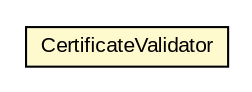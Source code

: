 #!/usr/local/bin/dot
#
# Class diagram 
# Generated by UMLGraph version R5_6-24-gf6e263 (http://www.umlgraph.org/)
#

digraph G {
	edge [fontname="arial",fontsize=10,labelfontname="arial",labelfontsize=10];
	node [fontname="arial",fontsize=10,shape=plaintext];
	nodesep=0.25;
	ranksep=0.5;
	// eu.europa.esig.dss.validation.CertificateValidator
	c247272 [label=<<table title="eu.europa.esig.dss.validation.CertificateValidator" border="0" cellborder="1" cellspacing="0" cellpadding="2" port="p" bgcolor="lemonChiffon" href="./CertificateValidator.html">
		<tr><td><table border="0" cellspacing="0" cellpadding="1">
<tr><td align="center" balign="center"> CertificateValidator </td></tr>
		</table></td></tr>
		</table>>, URL="./CertificateValidator.html", fontname="arial", fontcolor="black", fontsize=10.0];
}

